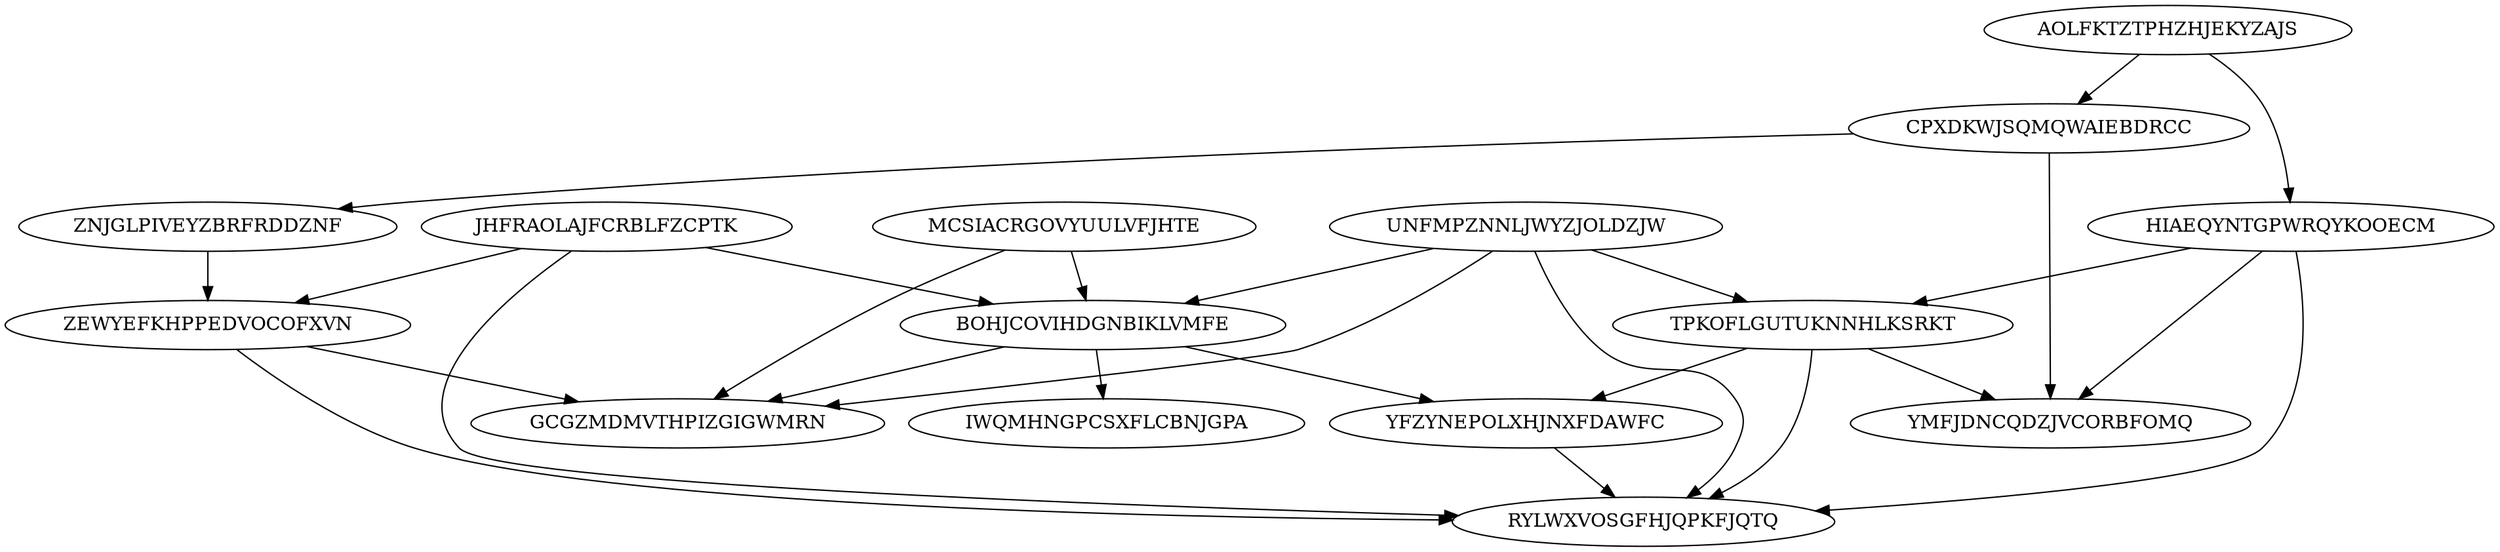 digraph N15M26 {
	MCSIACRGOVYUULVFJHTE	[Weight=16];
	JHFRAOLAJFCRBLFZCPTK	[Weight=20];
	AOLFKTZTPHZHJEKYZAJS	[Weight=20];
	HIAEQYNTGPWRQYKOOECM	[Weight=10];
	UNFMPZNNLJWYZJOLDZJW	[Weight=12];
	CPXDKWJSQMQWAIEBDRCC	[Weight=13];
	TPKOFLGUTUKNNHLKSRKT	[Weight=18];
	BOHJCOVIHDGNBIKLVMFE	[Weight=13];
	ZNJGLPIVEYZBRFRDDZNF	[Weight=16];
	ZEWYEFKHPPEDVOCOFXVN	[Weight=14];
	IWQMHNGPCSXFLCBNJGPA	[Weight=12];
	YFZYNEPOLXHJNXFDAWFC	[Weight=12];
	YMFJDNCQDZJVCORBFOMQ	[Weight=17];
	GCGZMDMVTHPIZGIGWMRN	[Weight=10];
	RYLWXVOSGFHJQPKFJQTQ	[Weight=11];
	CPXDKWJSQMQWAIEBDRCC -> ZNJGLPIVEYZBRFRDDZNF [Weight=11];
	BOHJCOVIHDGNBIKLVMFE -> GCGZMDMVTHPIZGIGWMRN [Weight=20];
	TPKOFLGUTUKNNHLKSRKT -> YFZYNEPOLXHJNXFDAWFC [Weight=19];
	AOLFKTZTPHZHJEKYZAJS -> HIAEQYNTGPWRQYKOOECM [Weight=12];
	HIAEQYNTGPWRQYKOOECM -> RYLWXVOSGFHJQPKFJQTQ [Weight=10];
	JHFRAOLAJFCRBLFZCPTK -> RYLWXVOSGFHJQPKFJQTQ [Weight=14];
	BOHJCOVIHDGNBIKLVMFE -> YFZYNEPOLXHJNXFDAWFC [Weight=18];
	BOHJCOVIHDGNBIKLVMFE -> IWQMHNGPCSXFLCBNJGPA [Weight=18];
	ZNJGLPIVEYZBRFRDDZNF -> ZEWYEFKHPPEDVOCOFXVN [Weight=11];
	CPXDKWJSQMQWAIEBDRCC -> YMFJDNCQDZJVCORBFOMQ [Weight=11];
	TPKOFLGUTUKNNHLKSRKT -> RYLWXVOSGFHJQPKFJQTQ [Weight=20];
	YFZYNEPOLXHJNXFDAWFC -> RYLWXVOSGFHJQPKFJQTQ [Weight=19];
	UNFMPZNNLJWYZJOLDZJW -> RYLWXVOSGFHJQPKFJQTQ [Weight=14];
	UNFMPZNNLJWYZJOLDZJW -> GCGZMDMVTHPIZGIGWMRN [Weight=14];
	ZEWYEFKHPPEDVOCOFXVN -> GCGZMDMVTHPIZGIGWMRN [Weight=14];
	UNFMPZNNLJWYZJOLDZJW -> BOHJCOVIHDGNBIKLVMFE [Weight=13];
	TPKOFLGUTUKNNHLKSRKT -> YMFJDNCQDZJVCORBFOMQ [Weight=17];
	JHFRAOLAJFCRBLFZCPTK -> ZEWYEFKHPPEDVOCOFXVN [Weight=10];
	UNFMPZNNLJWYZJOLDZJW -> TPKOFLGUTUKNNHLKSRKT [Weight=15];
	HIAEQYNTGPWRQYKOOECM -> YMFJDNCQDZJVCORBFOMQ [Weight=13];
	MCSIACRGOVYUULVFJHTE -> BOHJCOVIHDGNBIKLVMFE [Weight=20];
	MCSIACRGOVYUULVFJHTE -> GCGZMDMVTHPIZGIGWMRN [Weight=14];
	HIAEQYNTGPWRQYKOOECM -> TPKOFLGUTUKNNHLKSRKT [Weight=15];
	ZEWYEFKHPPEDVOCOFXVN -> RYLWXVOSGFHJQPKFJQTQ [Weight=16];
	AOLFKTZTPHZHJEKYZAJS -> CPXDKWJSQMQWAIEBDRCC [Weight=10];
	JHFRAOLAJFCRBLFZCPTK -> BOHJCOVIHDGNBIKLVMFE [Weight=19];
}
